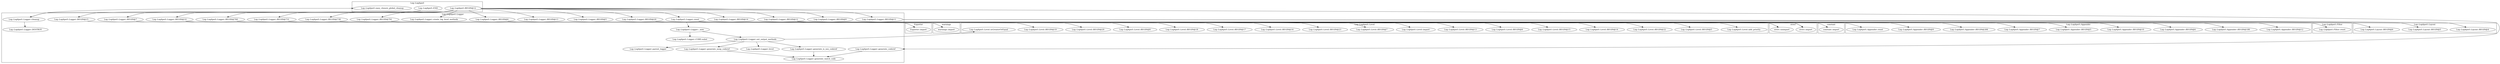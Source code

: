 digraph {
graph [overlap=false]
subgraph cluster_Log_Log4perl_Appender {
	label="Log::Log4perl::Appender";
	"Log::Log4perl::Appender::BEGIN@12";
	"Log::Log4perl::Appender::BEGIN@180";
	"Log::Log4perl::Appender::BEGIN@6";
	"Log::Log4perl::Appender::BEGIN@10";
	"Log::Log4perl::Appender::BEGIN@5";
	"Log::Log4perl::Appender::BEGIN@7";
	"Log::Log4perl::Appender::BEGIN@266";
	"Log::Log4perl::Appender::reset";
	"Log::Log4perl::Appender::BEGIN@9";
}
subgraph cluster_Log_Log4perl_Layout {
	label="Log::Log4perl::Layout";
	"Log::Log4perl::Layout::BEGIN@4";
	"Log::Log4perl::Layout::BEGIN@5";
	"Log::Log4perl::Layout::BEGIN@6";
}
subgraph cluster_Exporter {
	label="Exporter";
	"Exporter::import";
}
subgraph cluster_warnings {
	label="warnings";
	"warnings::import";
}
subgraph cluster_Log_Log4perl_Logger {
	label="Log::Log4perl::Logger";
	"Log::Log4perl::Logger::parent_logger";
	"Log::Log4perl::Logger::cleanup";
	"Log::Log4perl::Logger::generate_is_xxx_coderef";
	"Log::Log4perl::Logger::_new";
	"Log::Log4perl::Logger::BEGIN@9";
	"Log::Log4perl::Logger::BEGIN@15";
	"Log::Log4perl::Logger::generate_coderef";
	"Log::Log4perl::Logger::BEGIN@14";
	"Log::Log4perl::Logger::BEGIN@7";
	"Log::Log4perl::Logger::DESTROY";
	"Log::Log4perl::Logger::BEGIN@10";
	"Log::Log4perl::Logger::BEGIN@5";
	"Log::Log4perl::Logger::BEGIN@13";
	"Log::Log4perl::Logger::generate_noop_coderef";
	"Log::Log4perl::Logger::BEGIN@6";
	"Log::Log4perl::Logger::level";
	"Log::Log4perl::Logger::create_log_level_methods";
	"Log::Log4perl::Logger::BEGIN@731";
	"Log::Log4perl::Logger::generate_watch_code";
	"Log::Log4perl::Logger::BEGIN@791";
	"Log::Log4perl::Logger::BEGIN@760";
	"Log::Log4perl::Logger::set_output_methods";
	"Log::Log4perl::Logger::BEGIN@20";
	"Log::Log4perl::Logger::BEGIN@738";
	"Log::Log4perl::Logger::reset";
	"Log::Log4perl::Logger::BEGIN@12";
	"Log::Log4perl::Logger::BEGIN@11";
	"Log::Log4perl::Logger::CORE:subst";
}
subgraph cluster_Log_Log4perl_Filter {
	label="Log::Log4perl::Filter";
	"Log::Log4perl::Filter::reset";
}
subgraph cluster_Log_Log4perl {
	label="Log::Log4perl";
	"Log::Log4perl::END";
	"Log::Log4perl::BEGIN@12";
	"Log::Log4perl::easy_closure_global_cleanup";
}
subgraph cluster_strict {
	label="strict";
	"strict::import";
	"strict::unimport";
}
subgraph cluster_constant {
	label="constant";
	"constant::import";
}
subgraph cluster_Log_Log4perl_Level {
	label="Log::Log4perl::Level";
	"Log::Log4perl::Level::BEGIN@22";
	"Log::Log4perl::Level::BEGIN@14";
	"Log::Log4perl::Level::BEGIN@15";
	"Log::Log4perl::Level::BEGIN@6";
	"Log::Log4perl::Level::BEGIN@13";
	"Log::Log4perl::Level::import";
	"Log::Log4perl::Level::BEGIN@7";
	"Log::Log4perl::Level::BEGIN@23";
	"Log::Log4perl::Level::BEGIN@16";
	"Log::Log4perl::Level::BEGIN@17";
	"Log::Log4perl::Level::BEGIN@18";
	"Log::Log4perl::Level::BEGIN@8";
	"Log::Log4perl::Level::BEGIN@20";
	"Log::Log4perl::Level::BEGIN@19";
	"Log::Log4perl::Level::add_priority";
	"Log::Log4perl::Level::BEGIN@5";
	"Log::Log4perl::Level::isGreaterOrEqual";
}
"Log::Log4perl::BEGIN@12" -> "Log::Log4perl::Logger::BEGIN@731";
"Log::Log4perl::Logger::BEGIN@15" -> "Exporter::import";
"Log::Log4perl::BEGIN@12" -> "Log::Log4perl::Logger::BEGIN@15";
"Log::Log4perl::Logger::BEGIN@10" -> "Log::Log4perl::Level::BEGIN@23";
"Log::Log4perl::Logger::BEGIN@10" -> "Log::Log4perl::Level::BEGIN@17";
"Log::Log4perl::BEGIN@12" -> "Log::Log4perl::Logger::BEGIN@12";
"Log::Log4perl::Logger::BEGIN@12" -> "Log::Log4perl::Appender::BEGIN@12";
"Log::Log4perl::Logger::BEGIN@11" -> "Log::Log4perl::Layout::BEGIN@5";
"Log::Log4perl::BEGIN@12" -> "Log::Log4perl::Logger::BEGIN@6";
"Log::Log4perl::Logger::BEGIN@10" -> "Log::Log4perl::Level::BEGIN@7";
"Log::Log4perl::Logger::generate_is_xxx_coderef" -> "Log::Log4perl::Logger::generate_watch_code";
"Log::Log4perl::Logger::generate_noop_coderef" -> "Log::Log4perl::Logger::generate_watch_code";
"Log::Log4perl::Logger::generate_coderef" -> "Log::Log4perl::Logger::generate_watch_code";
"Log::Log4perl::Logger::BEGIN@10" -> "Log::Log4perl::Level::BEGIN@16";
"Log::Log4perl::Logger::BEGIN@10" -> "Log::Log4perl::Level::BEGIN@18";
"Log::Log4perl::Logger::BEGIN@10" -> "Log::Log4perl::Level::BEGIN@19";
"Log::Log4perl::Logger::BEGIN@10" -> "Log::Log4perl::Level::BEGIN@5";
"Log::Log4perl::Logger::BEGIN@12" -> "Log::Log4perl::Appender::BEGIN@5";
"Log::Log4perl::BEGIN@12" -> "Log::Log4perl::Logger::BEGIN@10";
"Log::Log4perl::Logger::BEGIN@12" -> "Log::Log4perl::Appender::BEGIN@9";
"Log::Log4perl::Logger::set_output_methods" -> "Log::Log4perl::Logger::level";
"Log::Log4perl::Logger::reset" -> "Log::Log4perl::Filter::reset";
"Log::Log4perl::BEGIN@12" -> "Log::Log4perl::Logger::BEGIN@760";
"Log::Log4perl::Logger::set_output_methods" -> "Log::Log4perl::Level::isGreaterOrEqual";
"Log::Log4perl::Logger::BEGIN@12" -> "Log::Log4perl::Appender::BEGIN@180";
"Log::Log4perl::BEGIN@12" -> "Log::Log4perl::Logger::BEGIN@13";
"Log::Log4perl::BEGIN@12" -> "Log::Log4perl::Logger::create_log_level_methods";
"Log::Log4perl::Logger::BEGIN@10" -> "Log::Log4perl::Level::import";
"Log::Log4perl::Logger::BEGIN@12" -> "Log::Log4perl::Appender::BEGIN@266";
"Log::Log4perl::Logger::BEGIN@20" -> "constant::import";
"Log::Log4perl::Logger::set_output_methods" -> "Log::Log4perl::Logger::parent_logger";
"Log::Log4perl::Logger::BEGIN@731" -> "strict::unimport";
"Log::Log4perl::Logger::BEGIN@760" -> "strict::unimport";
"Log::Log4perl::Logger::BEGIN@10" -> "Log::Log4perl::Level::BEGIN@13";
"Log::Log4perl::Logger::BEGIN@7" -> "warnings::import";
"Log::Log4perl::BEGIN@12" -> "Log::Log4perl::Logger::BEGIN@7";
"Log::Log4perl::Logger::set_output_methods" -> "Log::Log4perl::Logger::generate_noop_coderef";
"Log::Log4perl::Logger::BEGIN@10" -> "Log::Log4perl::Level::BEGIN@8";
"Log::Log4perl::BEGIN@12" -> "Log::Log4perl::Logger::reset";
"Log::Log4perl::Logger::_new" -> "Log::Log4perl::Logger::CORE:subst";
"Log::Log4perl::Logger::BEGIN@10" -> "Log::Log4perl::Level::BEGIN@15";
"Log::Log4perl::Logger::reset" -> "Log::Log4perl::Appender::reset";
"Log::Log4perl::Logger::BEGIN@6" -> "strict::import";
"Log::Log4perl::Logger::BEGIN@738" -> "strict::import";
"Log::Log4perl::Logger::BEGIN@791" -> "strict::import";
"Log::Log4perl::Logger::BEGIN@11" -> "Log::Log4perl::Layout::BEGIN@4";
"Log::Log4perl::BEGIN@12" -> "Log::Log4perl::Logger::BEGIN@14";
"Log::Log4perl::Logger::BEGIN@10" -> "Log::Log4perl::Level::BEGIN@14";
"Log::Log4perl::BEGIN@12" -> "Log::Log4perl::Logger::BEGIN@738";
"Log::Log4perl::Logger::set_output_methods" -> "Log::Log4perl::Logger::generate_is_xxx_coderef";
"Log::Log4perl::BEGIN@12" -> "Log::Log4perl::Logger::BEGIN@791";
"Log::Log4perl::Logger::BEGIN@10" -> "Log::Log4perl::Level::BEGIN@20";
"Log::Log4perl::Logger::BEGIN@12" -> "Log::Log4perl::Appender::BEGIN@10";
"Log::Log4perl::Logger::_new" -> "Log::Log4perl::Logger::set_output_methods";
"Log::Log4perl::Logger::BEGIN@12" -> "Log::Log4perl::Appender::BEGIN@7";
"Log::Log4perl::Logger::cleanup" -> "Log::Log4perl::Logger::DESTROY";
"Log::Log4perl::END" -> "Log::Log4perl::Logger::cleanup";
"Log::Log4perl::Logger::BEGIN@12" -> "Log::Log4perl::Appender::BEGIN@6";
"Log::Log4perl::BEGIN@12" -> "Log::Log4perl::Logger::BEGIN@20";
"Log::Log4perl::Logger::reset" -> "Log::Log4perl::Logger::_new";
"Log::Log4perl::BEGIN@12" -> "Log::Log4perl::Logger::BEGIN@9";
"Log::Log4perl::Logger::BEGIN@10" -> "Log::Log4perl::Level::BEGIN@22";
"Log::Log4perl::BEGIN@12" -> "Log::Log4perl::Logger::generate_coderef";
"Log::Log4perl::Logger::BEGIN@11" -> "Log::Log4perl::Layout::BEGIN@6";
"Log::Log4perl::Logger::BEGIN@10" -> "Log::Log4perl::Level::add_priority";
"Log::Log4perl::BEGIN@12" -> "Log::Log4perl::Logger::BEGIN@11";
"Log::Log4perl::BEGIN@12" -> "Log::Log4perl::Logger::BEGIN@5";
"Log::Log4perl::Logger::cleanup" -> "Log::Log4perl::easy_closure_global_cleanup";
"Log::Log4perl::Logger::BEGIN@10" -> "Log::Log4perl::Level::BEGIN@6";
}
